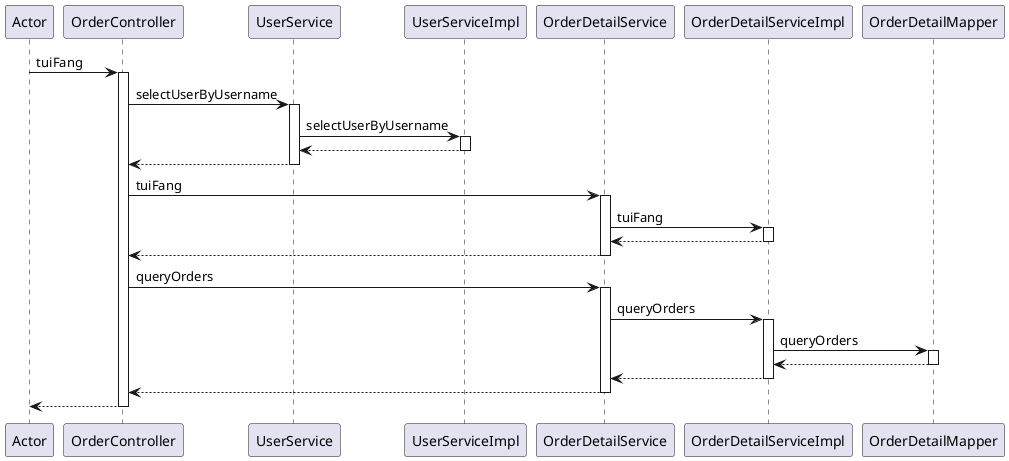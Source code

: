 @startuml
participant Actor
Actor -> OrderController : tuiFang
activate OrderController
OrderController -> UserService : selectUserByUsername
activate UserService
UserService -> UserServiceImpl : selectUserByUsername
activate UserServiceImpl
UserServiceImpl --> UserService
deactivate UserServiceImpl
UserService --> OrderController
deactivate UserService
OrderController -> OrderDetailService : tuiFang
activate OrderDetailService
OrderDetailService -> OrderDetailServiceImpl : tuiFang
activate OrderDetailServiceImpl
OrderDetailServiceImpl --> OrderDetailService
deactivate OrderDetailServiceImpl
OrderDetailService --> OrderController
deactivate OrderDetailService
OrderController -> OrderDetailService : queryOrders
activate OrderDetailService
OrderDetailService -> OrderDetailServiceImpl : queryOrders
activate OrderDetailServiceImpl
OrderDetailServiceImpl -> OrderDetailMapper : queryOrders
activate OrderDetailMapper
OrderDetailMapper --> OrderDetailServiceImpl
deactivate OrderDetailMapper
OrderDetailServiceImpl --> OrderDetailService
deactivate OrderDetailServiceImpl
OrderDetailService --> OrderController
deactivate OrderDetailService
return
@enduml